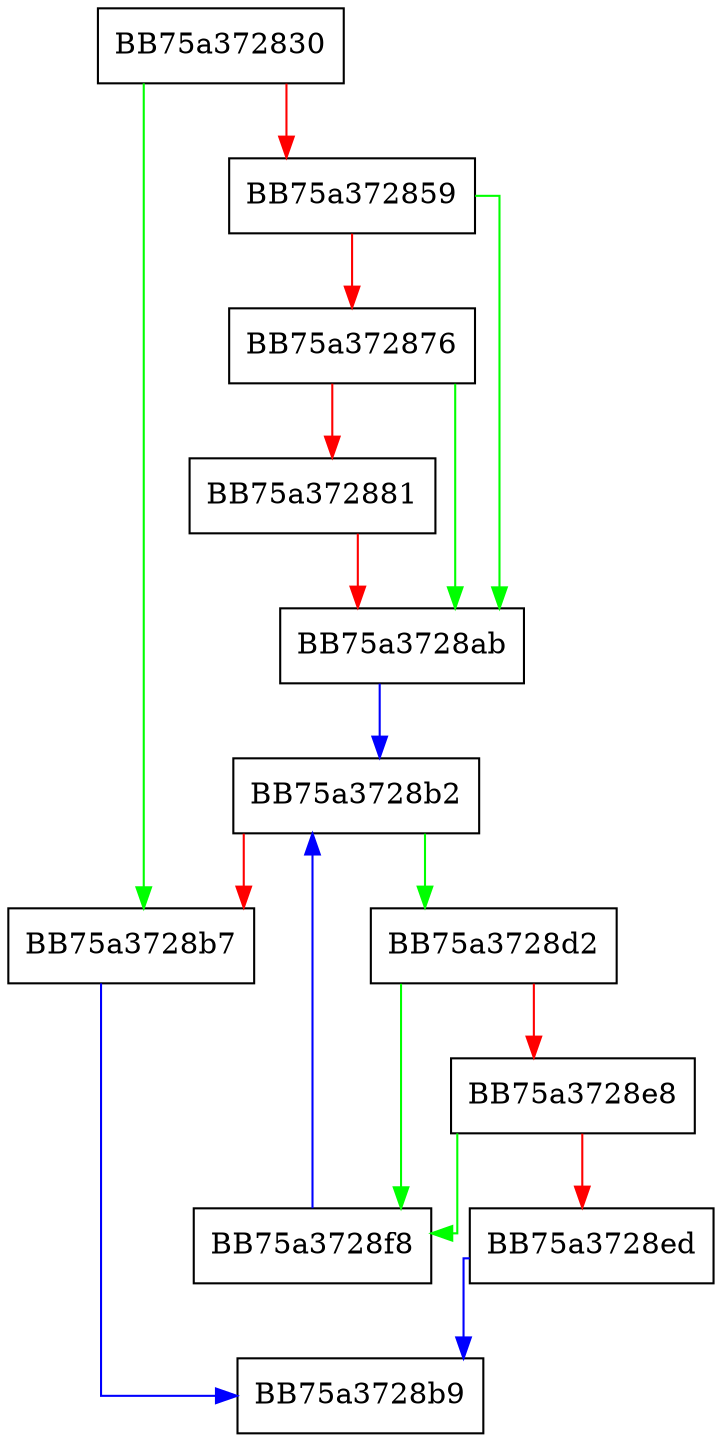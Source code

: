 digraph get_grp_info {
  node [shape="box"];
  graph [splines=ortho];
  BB75a372830 -> BB75a3728b7 [color="green"];
  BB75a372830 -> BB75a372859 [color="red"];
  BB75a372859 -> BB75a3728ab [color="green"];
  BB75a372859 -> BB75a372876 [color="red"];
  BB75a372876 -> BB75a3728ab [color="green"];
  BB75a372876 -> BB75a372881 [color="red"];
  BB75a372881 -> BB75a3728ab [color="red"];
  BB75a3728ab -> BB75a3728b2 [color="blue"];
  BB75a3728b2 -> BB75a3728d2 [color="green"];
  BB75a3728b2 -> BB75a3728b7 [color="red"];
  BB75a3728b7 -> BB75a3728b9 [color="blue"];
  BB75a3728d2 -> BB75a3728f8 [color="green"];
  BB75a3728d2 -> BB75a3728e8 [color="red"];
  BB75a3728e8 -> BB75a3728f8 [color="green"];
  BB75a3728e8 -> BB75a3728ed [color="red"];
  BB75a3728ed -> BB75a3728b9 [color="blue"];
  BB75a3728f8 -> BB75a3728b2 [color="blue"];
}